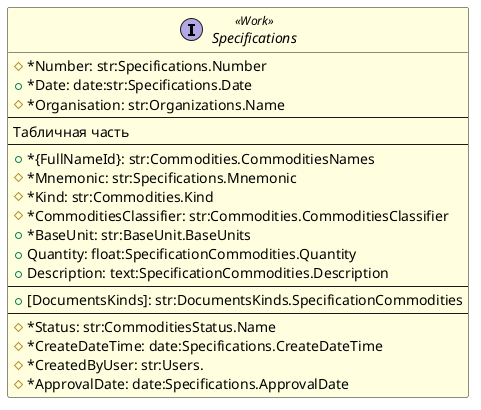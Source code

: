 
@startuml "CTS Object Diagram"
/'**Легенда 

Типы данных (DataType):
    str:<long>                  Строка (string) определенной длинны в символах, размер лучше всего указывать кратным 8, т.е. 32, 64, 128, 256 и т.д., минимальная длина строки 32 символа.
    text                        Текст (text) неограниченно длинны.
    int                         Беззнаковое целое число (integer).
    float:<accuracy>            Число (numeric). Вещественное число с определенной точностью. Точность определяется количеством знаков после запятой в формате .<число знаковпосле запятой>.
    date:<mask>                 Дата (date). С помощью маски задается формат вводимого значения, dd, mm, yy, yyyy. Например: dd.mm.yyyy т.д.
    time:<mask>                 Время (time). С помощью маски задается формат вводимого значения, элементы маски hh, mm, ss. Пример: hh:mm:ss, hh:mm, mm:ss и т.д.
    datetime:<mask>             Дата и время (datetime). Дата, дата и время с определенной точностью. С помощью маски задается формат вводимого значения dd.mm.yyyy(yy)_hh:mm:ss, или dd.mm.yyyy(yy).
    bool                        Логический (boolean). Логическое значение - Истина/Лож. Используется для чек-боксов и радио-кнопок.
    enum                        Перечисление (enumeration). Значения перечисления указываются в следующей строке в <enumvalue:>, в виде комментария обозначаемом "'", через "," в формате <Id>|<Name>. Перечисление, используется для полей с выпадающим списком к количеством значенией не более 5-10.
    bin                         Бинарный (binary) тип данных. Используется для указания на то что в поле будут хранится именно бинарные данные, например, такие как бинарный данные различных файлов и т.д.
    <ObjectName>:<choice_type>  Указывается имя объекта значение записи которго используется в качестве значения реквизита. Тип выбора - single (одно значение)/plural (несколько значений).

Заполнение реквзитов (Filling):
    manual                      Заполняется вручную.
    auto:create/save            Заполняется автоматически при создании/сохранении записи.
    generated:create/save       Генерируется автоматически при созранении/созранении записи.
    <value>                     Заполняется конкретным значеним по умолчанию при создании записи, например - true.
    develop                     Заполняется в процессе разработки ПО.

Тип реквизита:
    "Text"          Поле для ввода текста
    ()              Unchecked radio
    (X)             Checked radio
    []              Unchecked box
    [X]             Checked box
    ^DropList^      Выпадающий список ^.^
    ^WindowList^    Выбор из справочника {.}
    [Button]        Кнопка

Формат описания объектов (сущьностей):
    EntityName                  Имя объекта.
    EntityStage                 Состояние объекта, Work (в работе)/Ready (готово).
    DataType:argument           Тип данных и даполнительный аргумент, напимер длина строки для строкового реквизита.
    RefrerenceObject.Requsite   Указание на то что данные для рекыизита беруться из реквизита указанного объекта, указывается при необходимости.     
    Visibility                  Следующими знаками обозначаются реквизиты:
                                "-" - Скрытый с формы.
                                "+" - Отображаемый на форме.
                                "#" - Отображаемый на форме, но не доступный для редактирования.
    Mandatory                   Знаком "*" - реквизит обязательный для заполнения.

    /'Наименование объекта'/ entity EntityName <<EntityStage>> {
        /'Наименование реквизита'/<Visibility><Mandatory>RequisiteName: DataType:argument:RefrerenceObject.Requsite
    }
'/

'**Оформление объектов
skinparam class {
/'Готово'/      BackgroundColor<<Ready>>    LightGreen
/'В работе'/    BackgroundColor<<Work>>     LightYellow
}

'**Объекты интерфейса
'ВНИМАНИЕ!!!
'В описании объектов приведены только реквизиты отображаемые на форме, служебные реквизиты добавляются при необходимости при разработке. 

/'Реквизиты карточки объекта Участник торгов'/ interface Specifications <<Work>> {
    /'Номер'/ #*Number: str:Specifications.Number
    'Принцип формирования номера...
    /'Дата'/ +*Date: date:str:Specifications.Date
    /'Участник торгов'/ #*Organisation: str:Organizations.Name
--
    Табличная часть
--
    /'Перечень берживых товаров (табличная часть)'/
        /'Наименование товара'/ +*{FullNameId}: str:Commodities.CommoditiesNames
            /'??? Виды сопроводительных документов'/ /'+^DocumentsKinds^: str:DocumentsKinds.SpecificationCommodities'/
            'Виды сопроводительных документов отдельно(кнопка загрузить, хранения файлов и типов с наименованием документов)...
        /'??? Мнемоника'/ #*Mnemonic: str:Specifications.Mnemonic
        'Принцип формирования мнемоники...
        /'Вид товара'/ #*Kind: str:Commodities.Kind
        /'Классификатор товаров'/ #*CommoditiesClassifier: str:Commodities.CommoditiesClassifier
        /'Лот (единица измерения товара)'/ +*BaseUnit: str:BaseUnit.BaseUnits
        /'Размер лота'/ +Quantity: float:SpecificationCommodities.Quantity
        /'Описание товара'/ +Description: text:SpecificationCommodities.Description
--
    /'Cопроводительный документ'/ +[DocumentsKinds]: str:DocumentsKinds.SpecificationCommodities
--
    /'Статус'/ #*Status: str:CommoditiesStatus.Name
    /'Дата создания'/ #*CreateDateTime: date:Specifications.CreateDateTime
    /'Автор'/ #*CreatedByUser: str:Users.
    /'Дата утверждения'/ #*ApprovalDate: date:Specifications.ApprovalDate
}

'**Связи

@enduml